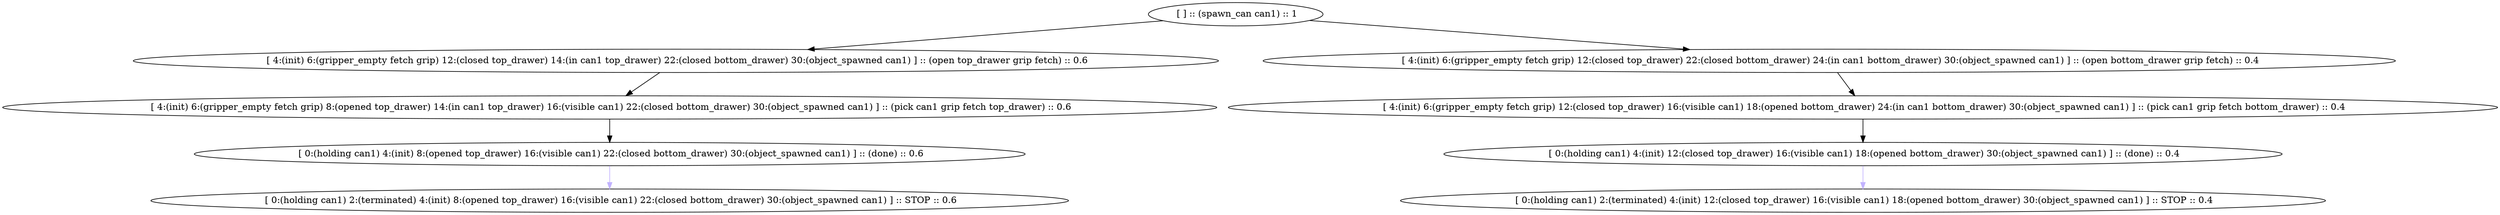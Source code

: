 Digraph G {
size = "500,500";
0 [ label = " [ ] :: (spawn_can can1) :: 1" ]; 
1 [ label = " [ 4:(init) 6:(gripper_empty fetch grip) 12:(closed top_drawer) 14:(in can1 top_drawer) 22:(closed bottom_drawer) 30:(object_spawned can1) ] :: (open top_drawer grip fetch) :: 0.6" ]; 
0->1 ;
2 [ label = " [ 4:(init) 6:(gripper_empty fetch grip) 12:(closed top_drawer) 22:(closed bottom_drawer) 24:(in can1 bottom_drawer) 30:(object_spawned can1) ] :: (open bottom_drawer grip fetch) :: 0.4" ]; 
0->2 ;
3 [ label = " [ 4:(init) 6:(gripper_empty fetch grip) 8:(opened top_drawer) 14:(in can1 top_drawer) 16:(visible can1) 22:(closed bottom_drawer) 30:(object_spawned can1) ] :: (pick can1 grip fetch top_drawer) :: 0.6" ]; 
1->3 ;
4 [ label = " [ 4:(init) 6:(gripper_empty fetch grip) 12:(closed top_drawer) 16:(visible can1) 18:(opened bottom_drawer) 24:(in can1 bottom_drawer) 30:(object_spawned can1) ] :: (pick can1 grip fetch bottom_drawer) :: 0.4" ]; 
2->4 ;
5 [ label = " [ 0:(holding can1) 4:(init) 8:(opened top_drawer) 16:(visible can1) 22:(closed bottom_drawer) 30:(object_spawned can1) ] :: (done) :: 0.6" ]; 
3->5 ;
6 [ label = " [ 0:(holding can1) 4:(init) 12:(closed top_drawer) 16:(visible can1) 18:(opened bottom_drawer) 30:(object_spawned can1) ] :: (done) :: 0.4" ]; 
4->6 ;
7 [ label = " [ 0:(holding can1) 2:(terminated) 4:(init) 8:(opened top_drawer) 16:(visible can1) 22:(closed bottom_drawer) 30:(object_spawned can1) ] :: STOP :: 0.6"  ];
5->7 [shape=box,style=filled,color=".7 .3 1.0"];
8 [ label = " [ 0:(holding can1) 2:(terminated) 4:(init) 12:(closed top_drawer) 16:(visible can1) 18:(opened bottom_drawer) 30:(object_spawned can1) ] :: STOP :: 0.4"  ];
6->8 [shape=box,style=filled,color=".7 .3 1.0"];
}
# Cost: 3
